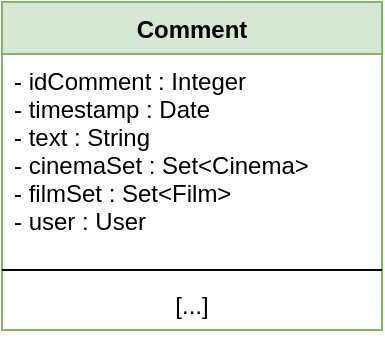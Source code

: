 <mxfile version="12.4.2" type="device" pages="1"><diagram id="seyoOvgkWrFlljCvrsxg" name="Pagina-1"><mxGraphModel dx="1080" dy="568" grid="1" gridSize="10" guides="1" tooltips="1" connect="1" arrows="1" fold="1" page="1" pageScale="1" pageWidth="827" pageHeight="1169" math="0" shadow="0"><root><mxCell id="0"/><mxCell id="1" parent="0"/><mxCell id="RKUxLw68RB6amClWnsNW-1" value="Comment" style="swimlane;fontStyle=1;align=center;verticalAlign=top;childLayout=stackLayout;horizontal=1;startSize=26;horizontalStack=0;resizeParent=1;resizeParentMax=0;resizeLast=0;collapsible=1;marginBottom=0;fillColor=#d5e8d4;strokeColor=#82b366;" vertex="1" parent="1"><mxGeometry x="318" y="90" width="190" height="164" as="geometry"/></mxCell><mxCell id="RKUxLw68RB6amClWnsNW-2" value="- idComment : Integer&#10;- timestamp : Date&#10;- text : String&#10;- cinemaSet : Set&lt;Cinema&gt;&#10;- filmSet : Set&lt;Film&gt;&#10;- user : User" style="text;strokeColor=none;fillColor=none;align=left;verticalAlign=top;spacingLeft=4;spacingRight=4;overflow=hidden;rotatable=0;points=[[0,0.5],[1,0.5]];portConstraint=eastwest;" vertex="1" parent="RKUxLw68RB6amClWnsNW-1"><mxGeometry y="26" width="190" height="104" as="geometry"/></mxCell><mxCell id="RKUxLw68RB6amClWnsNW-3" value="" style="line;strokeWidth=1;fillColor=none;align=left;verticalAlign=middle;spacingTop=-1;spacingLeft=3;spacingRight=3;rotatable=0;labelPosition=right;points=[];portConstraint=eastwest;" vertex="1" parent="RKUxLw68RB6amClWnsNW-1"><mxGeometry y="130" width="190" height="8" as="geometry"/></mxCell><mxCell id="RKUxLw68RB6amClWnsNW-4" value="[...]" style="text;strokeColor=none;fillColor=none;align=center;verticalAlign=top;spacingLeft=4;spacingRight=4;overflow=hidden;rotatable=0;points=[[0,0.5],[1,0.5]];portConstraint=eastwest;" vertex="1" parent="RKUxLw68RB6amClWnsNW-1"><mxGeometry y="138" width="190" height="26" as="geometry"/></mxCell></root></mxGraphModel></diagram></mxfile>